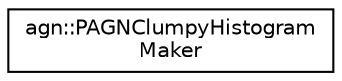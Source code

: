 digraph "Graphical Class Hierarchy"
{
 // LATEX_PDF_SIZE
  edge [fontname="Helvetica",fontsize="10",labelfontname="Helvetica",labelfontsize="10"];
  node [fontname="Helvetica",fontsize="10",shape=record];
  rankdir="LR";
  Node0 [label="agn::PAGNClumpyHistogram\lMaker",height=0.2,width=0.4,color="black", fillcolor="white", style="filled",URL="$classagn_1_1_p_a_g_n_clumpy_histogram_maker.html",tooltip=" "];
}
